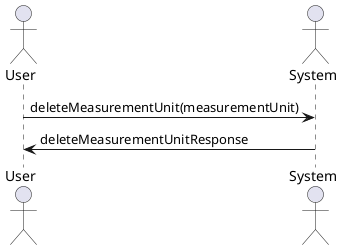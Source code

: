 @startuml delete_measurement_unit

skinparam backgroundColor #FFFFFF


actor User
actor System


User -> System: deleteMeasurementUnit(measurementUnit)
System -> User: deleteMeasurementUnitResponse


@enduml
